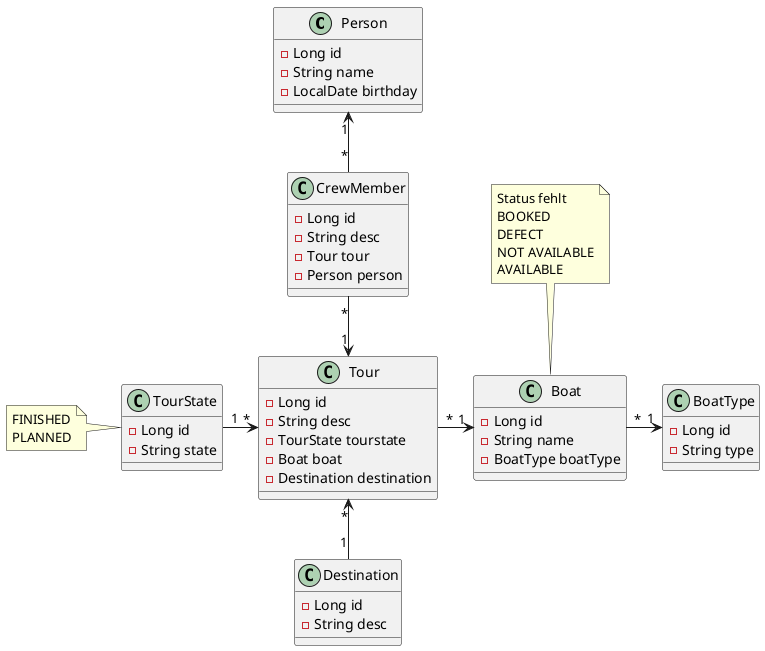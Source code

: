 @startuml

class Person {
- Long id
- String name
- LocalDate birthday
}

class CrewMember {
- Long id
- String desc
- Tour tour
- Person person
}

class Tour {
- Long id
- String desc
- TourState tourstate
- Boat boat
- Destination destination
}

class TourState {
- Long id
- String state
}

note left: FINISHED\nPLANNED

class Destination {
- Long id
- String desc
}

class Boat {
- Long id
- String name
- BoatType boatType
}

note top: Status fehlt\nBOOKED\nDEFECT\nNOT AVAILABLE\nAVAILABLE

class BoatType {
- Long id
- String type
}

Person "1" <-- "*" CrewMember
CrewMember "*" --> "1" Tour
TourState "1" -right-> "*" Tour
Destination "1" -up-> "*" Tour
Tour "*" -right-> "1" Boat
Boat "*" -right-> "1" BoatType

@enduml
